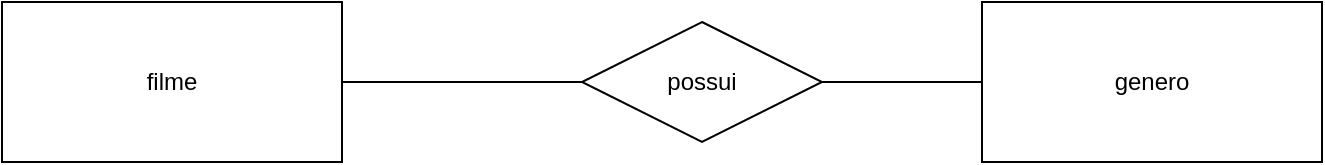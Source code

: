 <mxfile version="14.7.0" type="device"><diagram id="Gm1lO13Dqaz1XGuvoyPa" name="Page-1"><mxGraphModel dx="1102" dy="592" grid="1" gridSize="10" guides="1" tooltips="1" connect="1" arrows="1" fold="1" page="1" pageScale="1" pageWidth="827" pageHeight="1169" math="0" shadow="0"><root><mxCell id="0"/><mxCell id="1" parent="0"/><mxCell id="bW6KVLN7pEuMVPzsNLEp-4" style="edgeStyle=orthogonalEdgeStyle;rounded=0;orthogonalLoop=1;jettySize=auto;html=1;exitX=1;exitY=0.5;exitDx=0;exitDy=0;entryX=0;entryY=0.5;entryDx=0;entryDy=0;endArrow=none;endFill=0;" edge="1" parent="1" source="bW6KVLN7pEuMVPzsNLEp-1" target="bW6KVLN7pEuMVPzsNLEp-2"><mxGeometry relative="1" as="geometry"/></mxCell><mxCell id="bW6KVLN7pEuMVPzsNLEp-1" value="&lt;font style=&quot;vertical-align: inherit&quot;&gt;&lt;font style=&quot;vertical-align: inherit&quot;&gt;filme&lt;/font&gt;&lt;/font&gt;" style="whiteSpace=wrap;html=1;align=center;" vertex="1" parent="1"><mxGeometry x="50" y="10" width="170" height="80" as="geometry"/></mxCell><mxCell id="bW6KVLN7pEuMVPzsNLEp-5" style="edgeStyle=orthogonalEdgeStyle;rounded=0;orthogonalLoop=1;jettySize=auto;html=1;exitX=1;exitY=0.5;exitDx=0;exitDy=0;entryX=0;entryY=0.5;entryDx=0;entryDy=0;endArrow=none;endFill=0;" edge="1" parent="1" source="bW6KVLN7pEuMVPzsNLEp-2" target="bW6KVLN7pEuMVPzsNLEp-3"><mxGeometry relative="1" as="geometry"/></mxCell><mxCell id="bW6KVLN7pEuMVPzsNLEp-2" value="&lt;font style=&quot;vertical-align: inherit&quot;&gt;&lt;font style=&quot;vertical-align: inherit&quot;&gt;possui&lt;/font&gt;&lt;/font&gt;" style="shape=rhombus;perimeter=rhombusPerimeter;whiteSpace=wrap;html=1;align=center;" vertex="1" parent="1"><mxGeometry x="340" y="20" width="120" height="60" as="geometry"/></mxCell><mxCell id="bW6KVLN7pEuMVPzsNLEp-3" value="&lt;font style=&quot;vertical-align: inherit&quot;&gt;&lt;font style=&quot;vertical-align: inherit&quot;&gt;genero&lt;br&gt;&lt;/font&gt;&lt;/font&gt;" style="whiteSpace=wrap;html=1;align=center;" vertex="1" parent="1"><mxGeometry x="540" y="10" width="170" height="80" as="geometry"/></mxCell></root></mxGraphModel></diagram></mxfile>